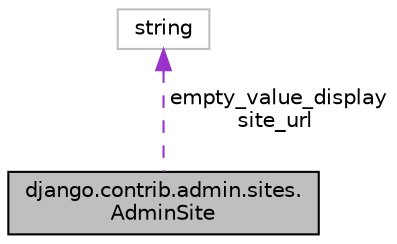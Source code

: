digraph "django.contrib.admin.sites.AdminSite"
{
 // LATEX_PDF_SIZE
  edge [fontname="Helvetica",fontsize="10",labelfontname="Helvetica",labelfontsize="10"];
  node [fontname="Helvetica",fontsize="10",shape=record];
  Node1 [label="django.contrib.admin.sites.\lAdminSite",height=0.2,width=0.4,color="black", fillcolor="grey75", style="filled", fontcolor="black",tooltip=" "];
  Node2 -> Node1 [dir="back",color="darkorchid3",fontsize="10",style="dashed",label=" empty_value_display\nsite_url" ];
  Node2 [label="string",height=0.2,width=0.4,color="grey75", fillcolor="white", style="filled",tooltip=" "];
}
